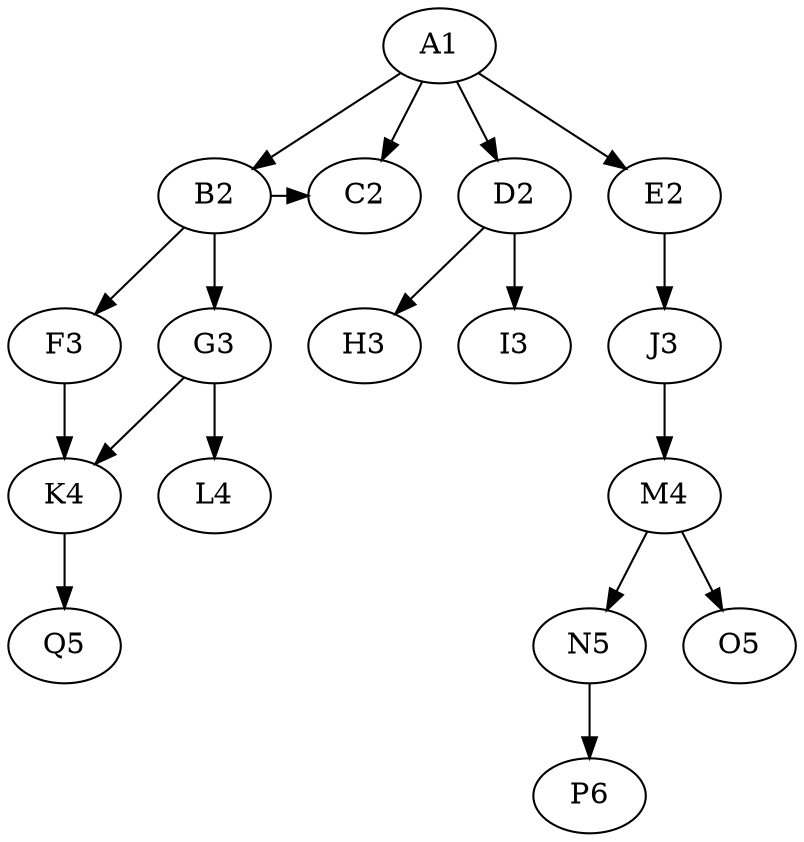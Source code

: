 digraph G {
    graph [
        mindist=10;
        root=A1;
        ];

    edge [
        //style=dotted;
        ];

    A1;

    A1 -> B2;
    A1 -> C2;
    A1 -> D2;
    A1 -> E2;

    B2 -> C2 [constraint=false];
    B2 -> F3;
    B2 -> G3;
    D2 -> H3;
    D2 -> I3;
    E2 -> J3;

    F3 -> K4;
    G3 -> K4;
    G3 -> L4;
    J3 -> M4;

    K4 -> Q5;
    M4 -> N5;
    M4 -> O5;

    N5 -> P6;
}